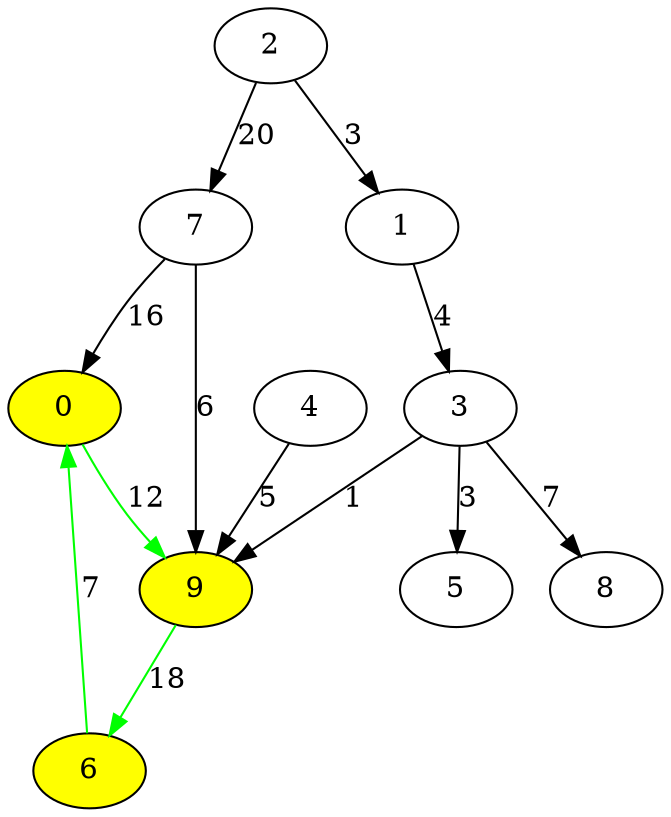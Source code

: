 digraph {
	0 [fillcolor = yellow, style = filled];
	6 [fillcolor = yellow, style = filled];
	9 [fillcolor = yellow, style = filled];
	0 -> 9[label= 12,color = green, genwidth = 2.0]
	1 -> 3[label= 4];
	2 -> 1[label= 3];
	2 -> 7[label= 20];
	3 -> 5[label= 3];
	3 -> 8[label= 7];
	3 -> 9[label= 1];
	4 -> 9[label= 5];
	6 -> 0[label= 7,color = green, genwidth = 2.0]
	7 -> 0[label= 16];
	7 -> 9[label= 6];
	9 -> 6[label= 18,color = green, genwidth = 2.0]
}
